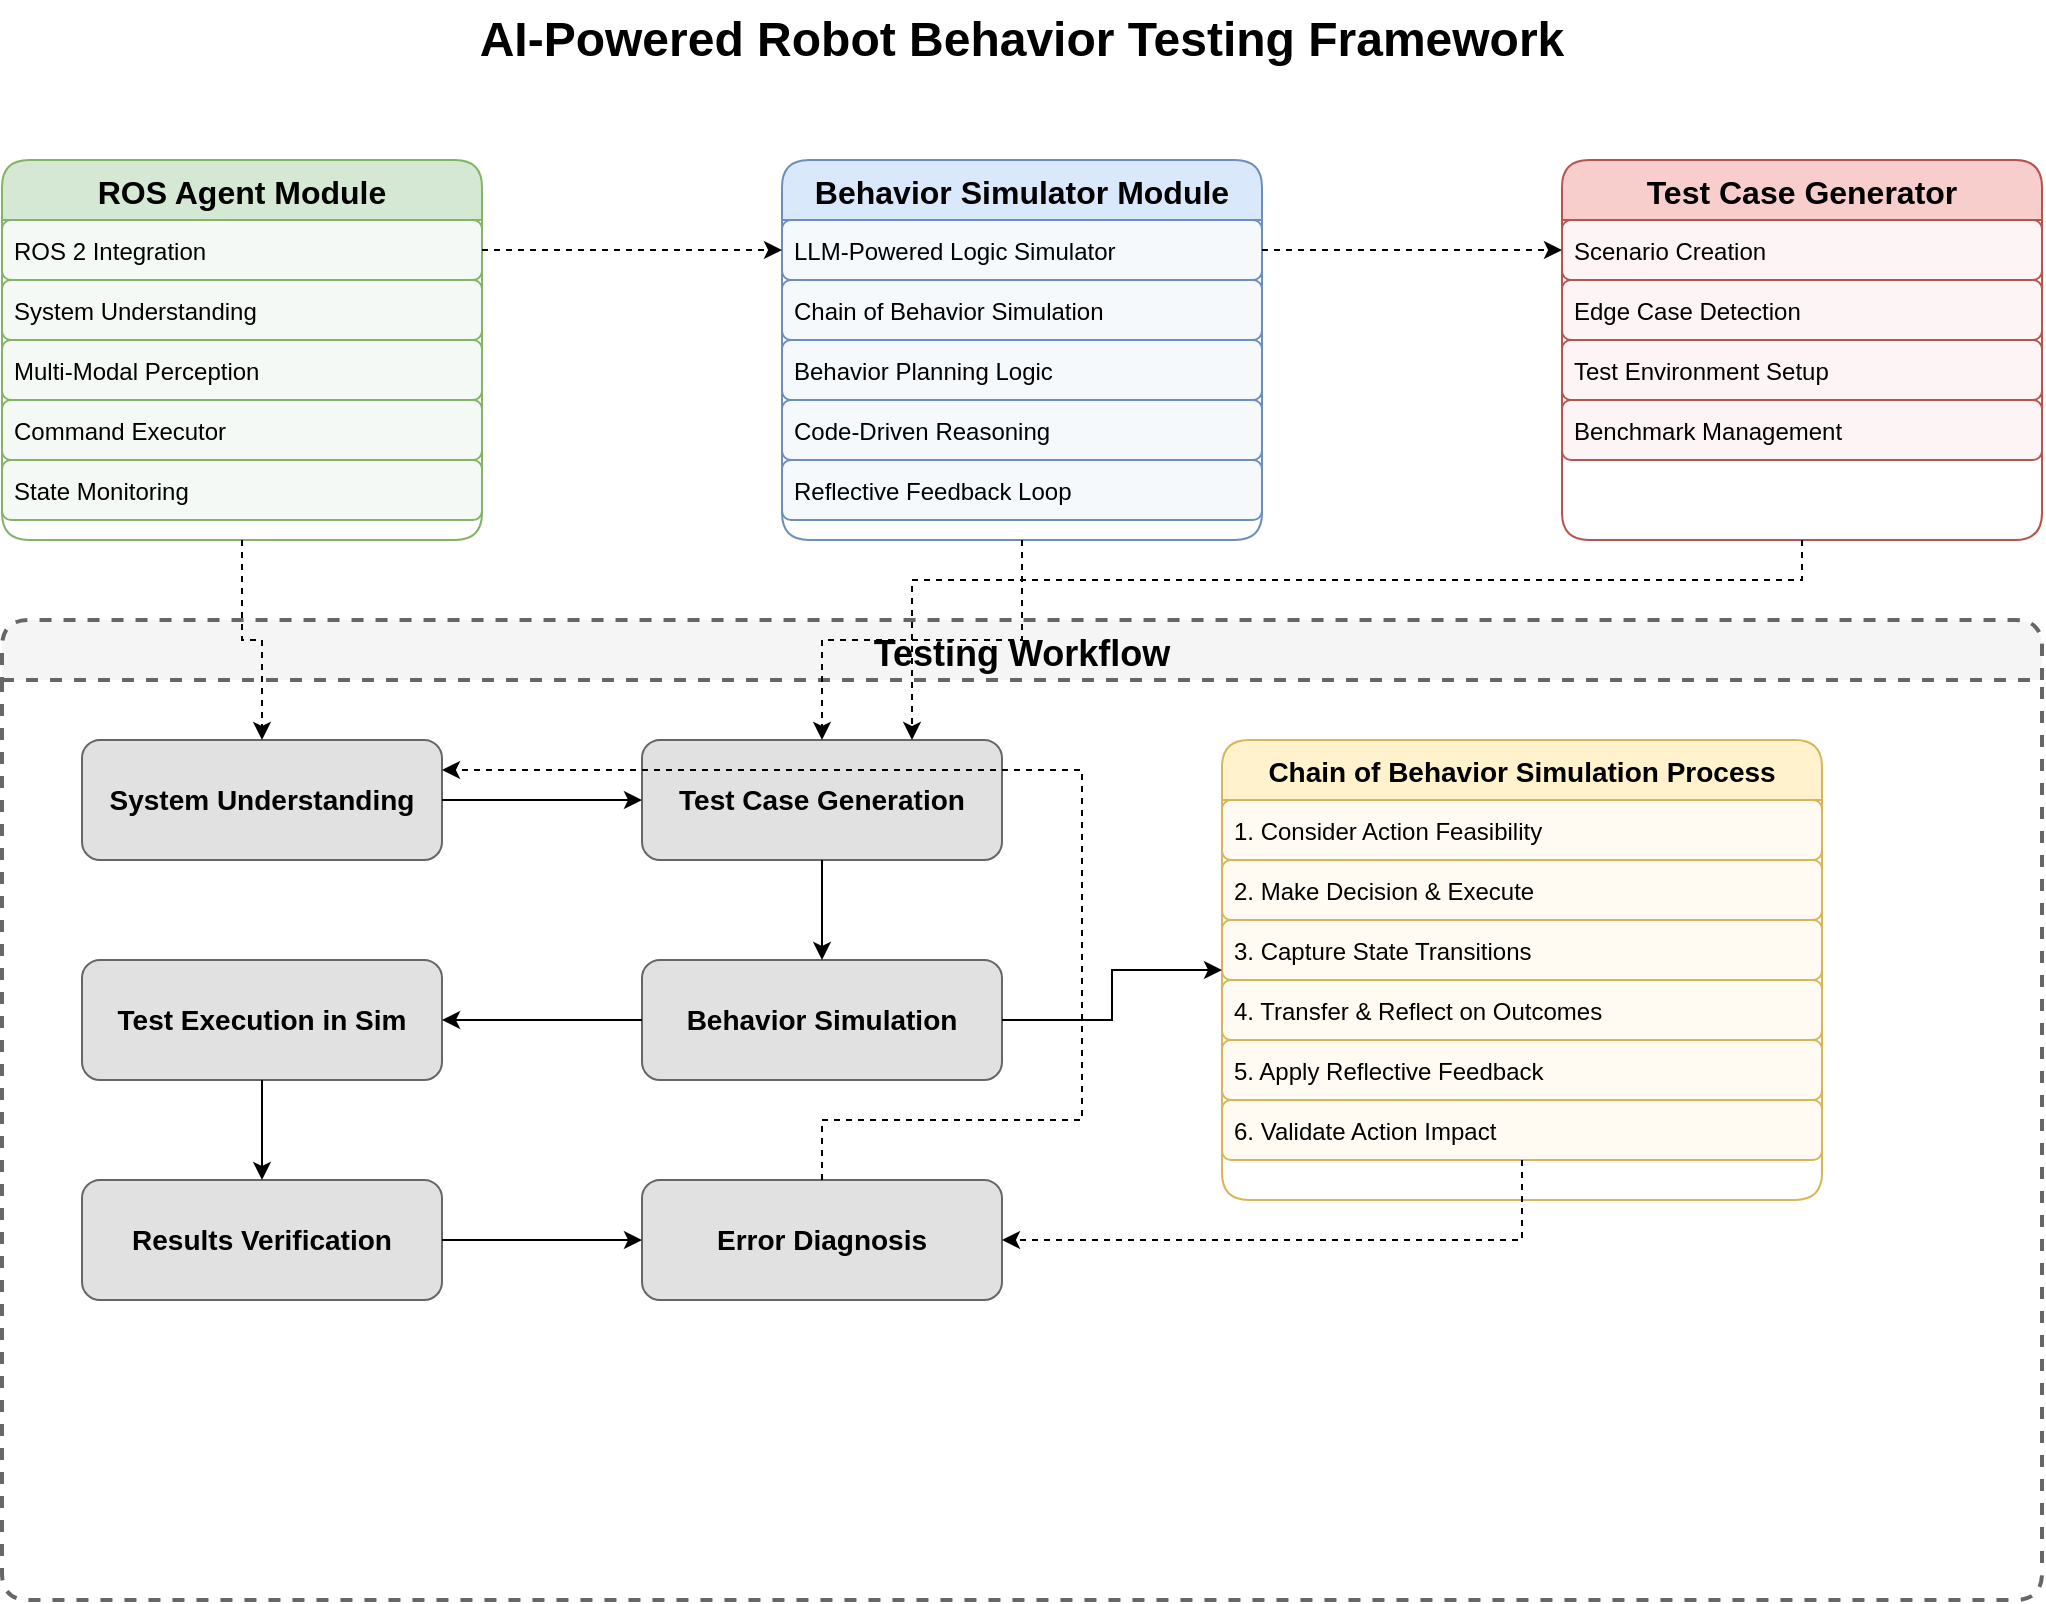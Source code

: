 <mxfile version="26.2.14">
  <diagram id="robot-behavior-testing-framework" name="Robot Behavior Testing Framework">
    <mxGraphModel dx="874" dy="584" grid="1" gridSize="10" guides="1" tooltips="1" connect="1" arrows="1" fold="1" page="1" pageScale="1" pageWidth="1100" pageHeight="850" math="0" shadow="0">
      <root>
        <mxCell id="0" />
        <mxCell id="1" parent="0" />
        <mxCell id="title" value="AI-Powered Robot Behavior Testing Framework" style="text;html=1;strokeColor=none;fillColor=none;align=center;verticalAlign=middle;whiteSpace=wrap;rounded=0;fontSize=24;fontStyle=1" parent="1" vertex="1">
          <mxGeometry x="250" y="20" width="600" height="40" as="geometry" />
        </mxCell>
        <mxCell id="rosModule" value="ROS Agent Module" style="swimlane;fontStyle=1;childLayout=stackLayout;horizontal=1;startSize=30;fillColor=#d5e8d4;horizontalStack=0;resizeParent=1;resizeParentMax=0;resizeLast=0;collapsible=0;marginBottom=0;strokeColor=#82b366;fontSize=16;rounded=1;" parent="1" vertex="1">
          <mxGeometry x="40" y="100" width="240" height="190" as="geometry" />
        </mxCell>
        <mxCell id="rosInt" value="ROS 2 Integration" style="text;strokeColor=#82b366;fillColor=#f5f9f5;align=left;verticalAlign=middle;spacingLeft=4;spacingRight=4;overflow=hidden;rotatable=0;points=[[0,0.5],[1,0.5]];portConstraint=eastwest;fontSize=12;rounded=1;" parent="rosModule" vertex="1">
          <mxGeometry y="30" width="240" height="30" as="geometry" />
        </mxCell>
        <mxCell id="sysUnd" value="System Understanding" style="text;strokeColor=#82b366;fillColor=#f5f9f5;align=left;verticalAlign=middle;spacingLeft=4;spacingRight=4;overflow=hidden;rotatable=0;points=[[0,0.5],[1,0.5]];portConstraint=eastwest;fontSize=12;rounded=1;" parent="rosModule" vertex="1">
          <mxGeometry y="60" width="240" height="30" as="geometry" />
        </mxCell>
        <mxCell id="perception" value="Multi-Modal Perception" style="text;strokeColor=#82b366;fillColor=#f5f9f5;align=left;verticalAlign=middle;spacingLeft=4;spacingRight=4;overflow=hidden;rotatable=0;points=[[0,0.5],[1,0.5]];portConstraint=eastwest;fontSize=12;rounded=1;" parent="rosModule" vertex="1">
          <mxGeometry y="90" width="240" height="30" as="geometry" />
        </mxCell>
        <mxCell id="cmdExec" value="Command Executor" style="text;strokeColor=#82b366;fillColor=#f5f9f5;align=left;verticalAlign=middle;spacingLeft=4;spacingRight=4;overflow=hidden;rotatable=0;points=[[0,0.5],[1,0.5]];portConstraint=eastwest;fontSize=12;rounded=1;" parent="rosModule" vertex="1">
          <mxGeometry y="120" width="240" height="30" as="geometry" />
        </mxCell>
        <mxCell id="stateMon" value="State Monitoring" style="text;strokeColor=#82b366;fillColor=#f5f9f5;align=left;verticalAlign=middle;spacingLeft=4;spacingRight=4;overflow=hidden;rotatable=0;points=[[0,0.5],[1,0.5]];portConstraint=eastwest;fontSize=12;rounded=1;" parent="rosModule" vertex="1">
          <mxGeometry y="150" width="240" height="30" as="geometry" />
        </mxCell>
        <mxCell id="behaviorModule" value="Behavior Simulator Module" style="swimlane;fontStyle=1;childLayout=stackLayout;horizontal=1;startSize=30;fillColor=#dae8fc;horizontalStack=0;resizeParent=1;resizeParentMax=0;resizeLast=0;collapsible=0;marginBottom=0;strokeColor=#6c8ebf;fontSize=16;rounded=1;" parent="1" vertex="1">
          <mxGeometry x="430" y="100" width="240" height="190" as="geometry" />
        </mxCell>
        <mxCell id="llmSim" value="LLM-Powered Logic Simulator" style="text;strokeColor=#6c8ebf;fillColor=#f5f9fc;align=left;verticalAlign=middle;spacingLeft=4;spacingRight=4;overflow=hidden;rotatable=0;points=[[0,0.5],[1,0.5]];portConstraint=eastwest;fontSize=12;rounded=1;" parent="behaviorModule" vertex="1">
          <mxGeometry y="30" width="240" height="30" as="geometry" />
        </mxCell>
        <mxCell id="cbs" value="Chain of Behavior Simulation" style="text;strokeColor=#6c8ebf;fillColor=#f5f9fc;align=left;verticalAlign=middle;spacingLeft=4;spacingRight=4;overflow=hidden;rotatable=0;points=[[0,0.5],[1,0.5]];portConstraint=eastwest;fontSize=12;rounded=1;" parent="behaviorModule" vertex="1">
          <mxGeometry y="60" width="240" height="30" as="geometry" />
        </mxCell>
        <mxCell id="bpl" value="Behavior Planning Logic" style="text;strokeColor=#6c8ebf;fillColor=#f5f9fc;align=left;verticalAlign=middle;spacingLeft=4;spacingRight=4;overflow=hidden;rotatable=0;points=[[0,0.5],[1,0.5]];portConstraint=eastwest;fontSize=12;rounded=1;" parent="behaviorModule" vertex="1">
          <mxGeometry y="90" width="240" height="30" as="geometry" />
        </mxCell>
        <mxCell id="codeReason" value="Code-Driven Reasoning" style="text;strokeColor=#6c8ebf;fillColor=#f5f9fc;align=left;verticalAlign=middle;spacingLeft=4;spacingRight=4;overflow=hidden;rotatable=0;points=[[0,0.5],[1,0.5]];portConstraint=eastwest;fontSize=12;rounded=1;" parent="behaviorModule" vertex="1">
          <mxGeometry y="120" width="240" height="30" as="geometry" />
        </mxCell>
        <mxCell id="reflFeed" value="Reflective Feedback Loop" style="text;strokeColor=#6c8ebf;fillColor=#f5f9fc;align=left;verticalAlign=middle;spacingLeft=4;spacingRight=4;overflow=hidden;rotatable=0;points=[[0,0.5],[1,0.5]];portConstraint=eastwest;fontSize=12;rounded=1;" parent="behaviorModule" vertex="1">
          <mxGeometry y="150" width="240" height="30" as="geometry" />
        </mxCell>
        <mxCell id="testCaseModule" value="Test Case Generator" style="swimlane;fontStyle=1;childLayout=stackLayout;horizontal=1;startSize=30;fillColor=#f8cecc;horizontalStack=0;resizeParent=1;resizeParentMax=0;resizeLast=0;collapsible=0;marginBottom=0;strokeColor=#b85450;fontSize=16;rounded=1;" parent="1" vertex="1">
          <mxGeometry x="820" y="100" width="240" height="190" as="geometry" />
        </mxCell>
        <mxCell id="scenario" value="Scenario Creation" style="text;strokeColor=#b85450;fillColor=#fdf5f5;align=left;verticalAlign=middle;spacingLeft=4;spacingRight=4;overflow=hidden;rotatable=0;points=[[0,0.5],[1,0.5]];portConstraint=eastwest;fontSize=12;rounded=1;" parent="testCaseModule" vertex="1">
          <mxGeometry y="30" width="240" height="30" as="geometry" />
        </mxCell>
        <mxCell id="edgeCase" value="Edge Case Detection" style="text;strokeColor=#b85450;fillColor=#fdf5f5;align=left;verticalAlign=middle;spacingLeft=4;spacingRight=4;overflow=hidden;rotatable=0;points=[[0,0.5],[1,0.5]];portConstraint=eastwest;fontSize=12;rounded=1;" parent="testCaseModule" vertex="1">
          <mxGeometry y="60" width="240" height="30" as="geometry" />
        </mxCell>
        <mxCell id="testEnv" value="Test Environment Setup" style="text;strokeColor=#b85450;fillColor=#fdf5f5;align=left;verticalAlign=middle;spacingLeft=4;spacingRight=4;overflow=hidden;rotatable=0;points=[[0,0.5],[1,0.5]];portConstraint=eastwest;fontSize=12;rounded=1;" parent="testCaseModule" vertex="1">
          <mxGeometry y="90" width="240" height="30" as="geometry" />
        </mxCell>
        <mxCell id="benchMgt" value="Benchmark Management" style="text;strokeColor=#b85450;fillColor=#fdf5f5;align=left;verticalAlign=middle;spacingLeft=4;spacingRight=4;overflow=hidden;rotatable=0;points=[[0,0.5],[1,0.5]];portConstraint=eastwest;fontSize=12;rounded=1;" parent="testCaseModule" vertex="1">
          <mxGeometry y="120" width="240" height="30" as="geometry" />
        </mxCell>
        <mxCell id="workflowSection" value="Testing Workflow" style="swimlane;fontStyle=1;childLayout=stackLayout;horizontal=1;startSize=30;fillColor=#f5f5f5;horizontalStack=0;resizeParent=1;resizeParentMax=0;resizeLast=0;collapsible=0;marginBottom=0;strokeColor=#666666;strokeWidth=2;fontSize=18;rounded=1;dashed=1;" parent="1" vertex="1">
          <mxGeometry x="40" y="330" width="1020" height="490" as="geometry" />
        </mxCell>
        <mxCell id="sysUndWf" value="System Understanding" style="rounded=1;whiteSpace=wrap;html=1;fillColor=#e1e1e1;strokeColor=#666666;fontStyle=1;fontSize=14;" parent="1" vertex="1">
          <mxGeometry x="80" y="390" width="180" height="60" as="geometry" />
        </mxCell>
        <mxCell id="tcgWf" value="Test Case Generation" style="rounded=1;whiteSpace=wrap;html=1;fillColor=#e1e1e1;strokeColor=#666666;fontStyle=1;fontSize=14;" parent="1" vertex="1">
          <mxGeometry x="360" y="390" width="180" height="60" as="geometry" />
        </mxCell>
        <mxCell id="bsWf" value="Behavior Simulation" style="rounded=1;whiteSpace=wrap;html=1;fillColor=#e1e1e1;strokeColor=#666666;fontStyle=1;fontSize=14;" parent="1" vertex="1">
          <mxGeometry x="360" y="500" width="180" height="60" as="geometry" />
        </mxCell>
        <mxCell id="execWf" value="Test Execution in Sim" style="rounded=1;whiteSpace=wrap;html=1;fillColor=#e1e1e1;strokeColor=#666666;fontStyle=1;fontSize=14;" parent="1" vertex="1">
          <mxGeometry x="80" y="500" width="180" height="60" as="geometry" />
        </mxCell>
        <mxCell id="verifyWf" value="Results Verification" style="rounded=1;whiteSpace=wrap;html=1;fillColor=#e1e1e1;strokeColor=#666666;fontStyle=1;fontSize=14;" parent="1" vertex="1">
          <mxGeometry x="80" y="610" width="180" height="60" as="geometry" />
        </mxCell>
        <mxCell id="diagWf" value="Error Diagnosis" style="rounded=1;whiteSpace=wrap;html=1;fillColor=#e1e1e1;strokeColor=#666666;fontStyle=1;fontSize=14;" parent="1" vertex="1">
          <mxGeometry x="360" y="610" width="180" height="60" as="geometry" />
        </mxCell>
        <mxCell id="cbsProcess" value="Chain of Behavior Simulation Process" style="swimlane;fontStyle=1;childLayout=stackLayout;horizontal=1;startSize=30;fillColor=#fff2cc;horizontalStack=0;resizeParent=1;resizeParentMax=0;resizeLast=0;collapsible=0;marginBottom=0;strokeColor=#d6b656;fontSize=14;rounded=1;" parent="1" vertex="1">
          <mxGeometry x="650" y="390" width="300" height="230" as="geometry" />
        </mxCell>
        <mxCell id="cbsStep1" value="1. Consider Action Feasibility" style="text;strokeColor=#d6b656;fillColor=#fffbf2;align=left;verticalAlign=middle;spacingLeft=4;spacingRight=4;overflow=hidden;rotatable=0;points=[[0,0.5],[1,0.5]];portConstraint=eastwest;fontSize=12;rounded=1;" parent="cbsProcess" vertex="1">
          <mxGeometry y="30" width="300" height="30" as="geometry" />
        </mxCell>
        <mxCell id="cbsStep2" value="2. Make Decision &amp; Execute" style="text;strokeColor=#d6b656;fillColor=#fffbf2;align=left;verticalAlign=middle;spacingLeft=4;spacingRight=4;overflow=hidden;rotatable=0;points=[[0,0.5],[1,0.5]];portConstraint=eastwest;fontSize=12;rounded=1;" parent="cbsProcess" vertex="1">
          <mxGeometry y="60" width="300" height="30" as="geometry" />
        </mxCell>
        <mxCell id="cbsStep3" value="3. Capture State Transitions" style="text;strokeColor=#d6b656;fillColor=#fffbf2;align=left;verticalAlign=middle;spacingLeft=4;spacingRight=4;overflow=hidden;rotatable=0;points=[[0,0.5],[1,0.5]];portConstraint=eastwest;fontSize=12;rounded=1;" parent="cbsProcess" vertex="1">
          <mxGeometry y="90" width="300" height="30" as="geometry" />
        </mxCell>
        <mxCell id="cbsStep4" value="4. Transfer &amp; Reflect on Outcomes" style="text;strokeColor=#d6b656;fillColor=#fffbf2;align=left;verticalAlign=middle;spacingLeft=4;spacingRight=4;overflow=hidden;rotatable=0;points=[[0,0.5],[1,0.5]];portConstraint=eastwest;fontSize=12;rounded=1;" parent="cbsProcess" vertex="1">
          <mxGeometry y="120" width="300" height="30" as="geometry" />
        </mxCell>
        <mxCell id="cbsStep5" value="5. Apply Reflective Feedback" style="text;strokeColor=#d6b656;fillColor=#fffbf2;align=left;verticalAlign=middle;spacingLeft=4;spacingRight=4;overflow=hidden;rotatable=0;points=[[0,0.5],[1,0.5]];portConstraint=eastwest;fontSize=12;rounded=1;" parent="cbsProcess" vertex="1">
          <mxGeometry y="150" width="300" height="30" as="geometry" />
        </mxCell>
        <mxCell id="cbsStep6" value="6. Validate Action Impact" style="text;strokeColor=#d6b656;fillColor=#fffbf2;align=left;verticalAlign=middle;spacingLeft=4;spacingRight=4;overflow=hidden;rotatable=0;points=[[0,0.5],[1,0.5]];portConstraint=eastwest;fontSize=12;rounded=1;" parent="cbsProcess" vertex="1">
          <mxGeometry y="180" width="300" height="30" as="geometry" />
        </mxCell>
        <mxCell id="conn1" style="edgeStyle=orthogonalEdgeStyle;rounded=0;orthogonalLoop=1;jettySize=auto;html=1;exitX=1;exitY=0.5;exitDx=0;exitDy=0;entryX=0;entryY=0.5;entryDx=0;entryDy=0;startArrow=none;startFill=0;endArrow=classic;endFill=1;dashed=1;" parent="1" source="rosInt" target="llmSim" edge="1">
          <mxGeometry relative="1" as="geometry" />
        </mxCell>
        <mxCell id="conn2" style="edgeStyle=orthogonalEdgeStyle;rounded=0;orthogonalLoop=1;jettySize=auto;html=1;exitX=1;exitY=0.5;exitDx=0;exitDy=0;entryX=0;entryY=0.5;entryDx=0;entryDy=0;startArrow=none;startFill=0;endArrow=classic;endFill=1;dashed=1;" parent="1" source="llmSim" target="scenario" edge="1">
          <mxGeometry relative="1" as="geometry" />
        </mxCell>
        <mxCell id="conn3" style="edgeStyle=orthogonalEdgeStyle;rounded=0;orthogonalLoop=1;jettySize=auto;html=1;exitX=1;exitY=0.5;exitDx=0;exitDy=0;entryX=0;entryY=0.5;entryDx=0;entryDy=0;startArrow=none;startFill=0;endArrow=classic;endFill=1;" parent="1" source="sysUndWf" target="tcgWf" edge="1">
          <mxGeometry relative="1" as="geometry" />
        </mxCell>
        <mxCell id="conn4" style="edgeStyle=orthogonalEdgeStyle;rounded=0;orthogonalLoop=1;jettySize=auto;html=1;exitX=0.5;exitY=1;exitDx=0;exitDy=0;entryX=0.5;entryY=0;entryDx=0;entryDy=0;startArrow=none;startFill=0;endArrow=classic;endFill=1;" parent="1" source="tcgWf" target="bsWf" edge="1">
          <mxGeometry relative="1" as="geometry" />
        </mxCell>
        <mxCell id="conn5" style="edgeStyle=orthogonalEdgeStyle;rounded=0;orthogonalLoop=1;jettySize=auto;html=1;exitX=0;exitY=0.5;exitDx=0;exitDy=0;entryX=1;entryY=0.5;entryDx=0;entryDy=0;startArrow=none;startFill=0;endArrow=classic;endFill=1;" parent="1" source="bsWf" target="execWf" edge="1">
          <mxGeometry relative="1" as="geometry" />
        </mxCell>
        <mxCell id="conn6" style="edgeStyle=orthogonalEdgeStyle;rounded=0;orthogonalLoop=1;jettySize=auto;html=1;exitX=0.5;exitY=1;exitDx=0;exitDy=0;entryX=0.5;entryY=0;entryDx=0;entryDy=0;startArrow=none;startFill=0;endArrow=classic;endFill=1;" parent="1" source="execWf" target="verifyWf" edge="1">
          <mxGeometry relative="1" as="geometry" />
        </mxCell>
        <mxCell id="conn7" style="edgeStyle=orthogonalEdgeStyle;rounded=0;orthogonalLoop=1;jettySize=auto;html=1;exitX=1;exitY=0.5;exitDx=0;exitDy=0;entryX=0;entryY=0.5;entryDx=0;entryDy=0;startArrow=none;startFill=0;endArrow=classic;endFill=1;" parent="1" source="verifyWf" target="diagWf" edge="1">
          <mxGeometry relative="1" as="geometry" />
        </mxCell>
        <mxCell id="conn8" style="edgeStyle=orthogonalEdgeStyle;rounded=0;orthogonalLoop=1;jettySize=auto;html=1;exitX=0.5;exitY=0;exitDx=0;exitDy=0;entryX=1;entryY=0.25;entryDx=0;entryDy=0;startArrow=none;startFill=0;endArrow=classic;endFill=1;dashed=1;" parent="1" source="diagWf" target="sysUndWf" edge="1">
          <mxGeometry relative="1" as="geometry">
            <Array as="points">
              <mxPoint x="450" y="580" />
              <mxPoint x="580" y="580" />
              <mxPoint x="580" y="405" />
            </Array>
          </mxGeometry>
        </mxCell>
        <mxCell id="conn9" style="edgeStyle=orthogonalEdgeStyle;rounded=0;orthogonalLoop=1;jettySize=auto;html=1;exitX=1;exitY=0.5;exitDx=0;exitDy=0;entryX=0;entryY=0.5;entryDx=0;entryDy=0;startArrow=none;startFill=0;endArrow=classic;endFill=1;" parent="1" source="bsWf" target="cbsProcess" edge="1">
          <mxGeometry relative="1" as="geometry" />
        </mxCell>
        <mxCell id="conn10" style="edgeStyle=orthogonalEdgeStyle;rounded=0;orthogonalLoop=1;jettySize=auto;html=1;exitX=0.5;exitY=1;exitDx=0;exitDy=0;entryX=0.5;entryY=0;entryDx=0;entryDy=0;startArrow=none;startFill=0;endArrow=classic;endFill=1;dashed=1;" parent="1" source="rosModule" target="sysUndWf" edge="1">
          <mxGeometry relative="1" as="geometry" />
        </mxCell>
        <mxCell id="conn11" style="edgeStyle=orthogonalEdgeStyle;rounded=0;orthogonalLoop=1;jettySize=auto;html=1;exitX=0.5;exitY=1;exitDx=0;exitDy=0;entryX=0.5;entryY=0;entryDx=0;entryDy=0;startArrow=none;startFill=0;endArrow=classic;endFill=1;dashed=1;" parent="1" source="behaviorModule" target="tcgWf" edge="1">
          <mxGeometry relative="1" as="geometry" />
        </mxCell>
        <mxCell id="conn12" style="edgeStyle=orthogonalEdgeStyle;rounded=0;orthogonalLoop=1;jettySize=auto;html=1;exitX=0.5;exitY=1;exitDx=0;exitDy=0;entryX=0.75;entryY=0;entryDx=0;entryDy=0;startArrow=none;startFill=0;endArrow=classic;endFill=1;dashed=1;" parent="1" source="testCaseModule" target="tcgWf" edge="1">
          <mxGeometry relative="1" as="geometry">
            <Array as="points">
              <mxPoint x="940" y="310" />
              <mxPoint x="495" y="310" />
            </Array>
          </mxGeometry>
        </mxCell>
        <mxCell id="conn13" style="edgeStyle=orthogonalEdgeStyle;rounded=0;orthogonalLoop=1;jettySize=auto;html=1;exitX=0.5;exitY=1;exitDx=0;exitDy=0;entryX=1;entryY=0.5;entryDx=0;entryDy=0;startArrow=none;startFill=0;endArrow=classic;endFill=1;dashed=1;" parent="1" source="cbsStep6" target="diagWf" edge="1">
          <mxGeometry relative="1" as="geometry">
            <Array as="points">
              <mxPoint x="800" y="640" />
            </Array>
          </mxGeometry>
        </mxCell>
      </root>
    </mxGraphModel>
  </diagram>
</mxfile>
